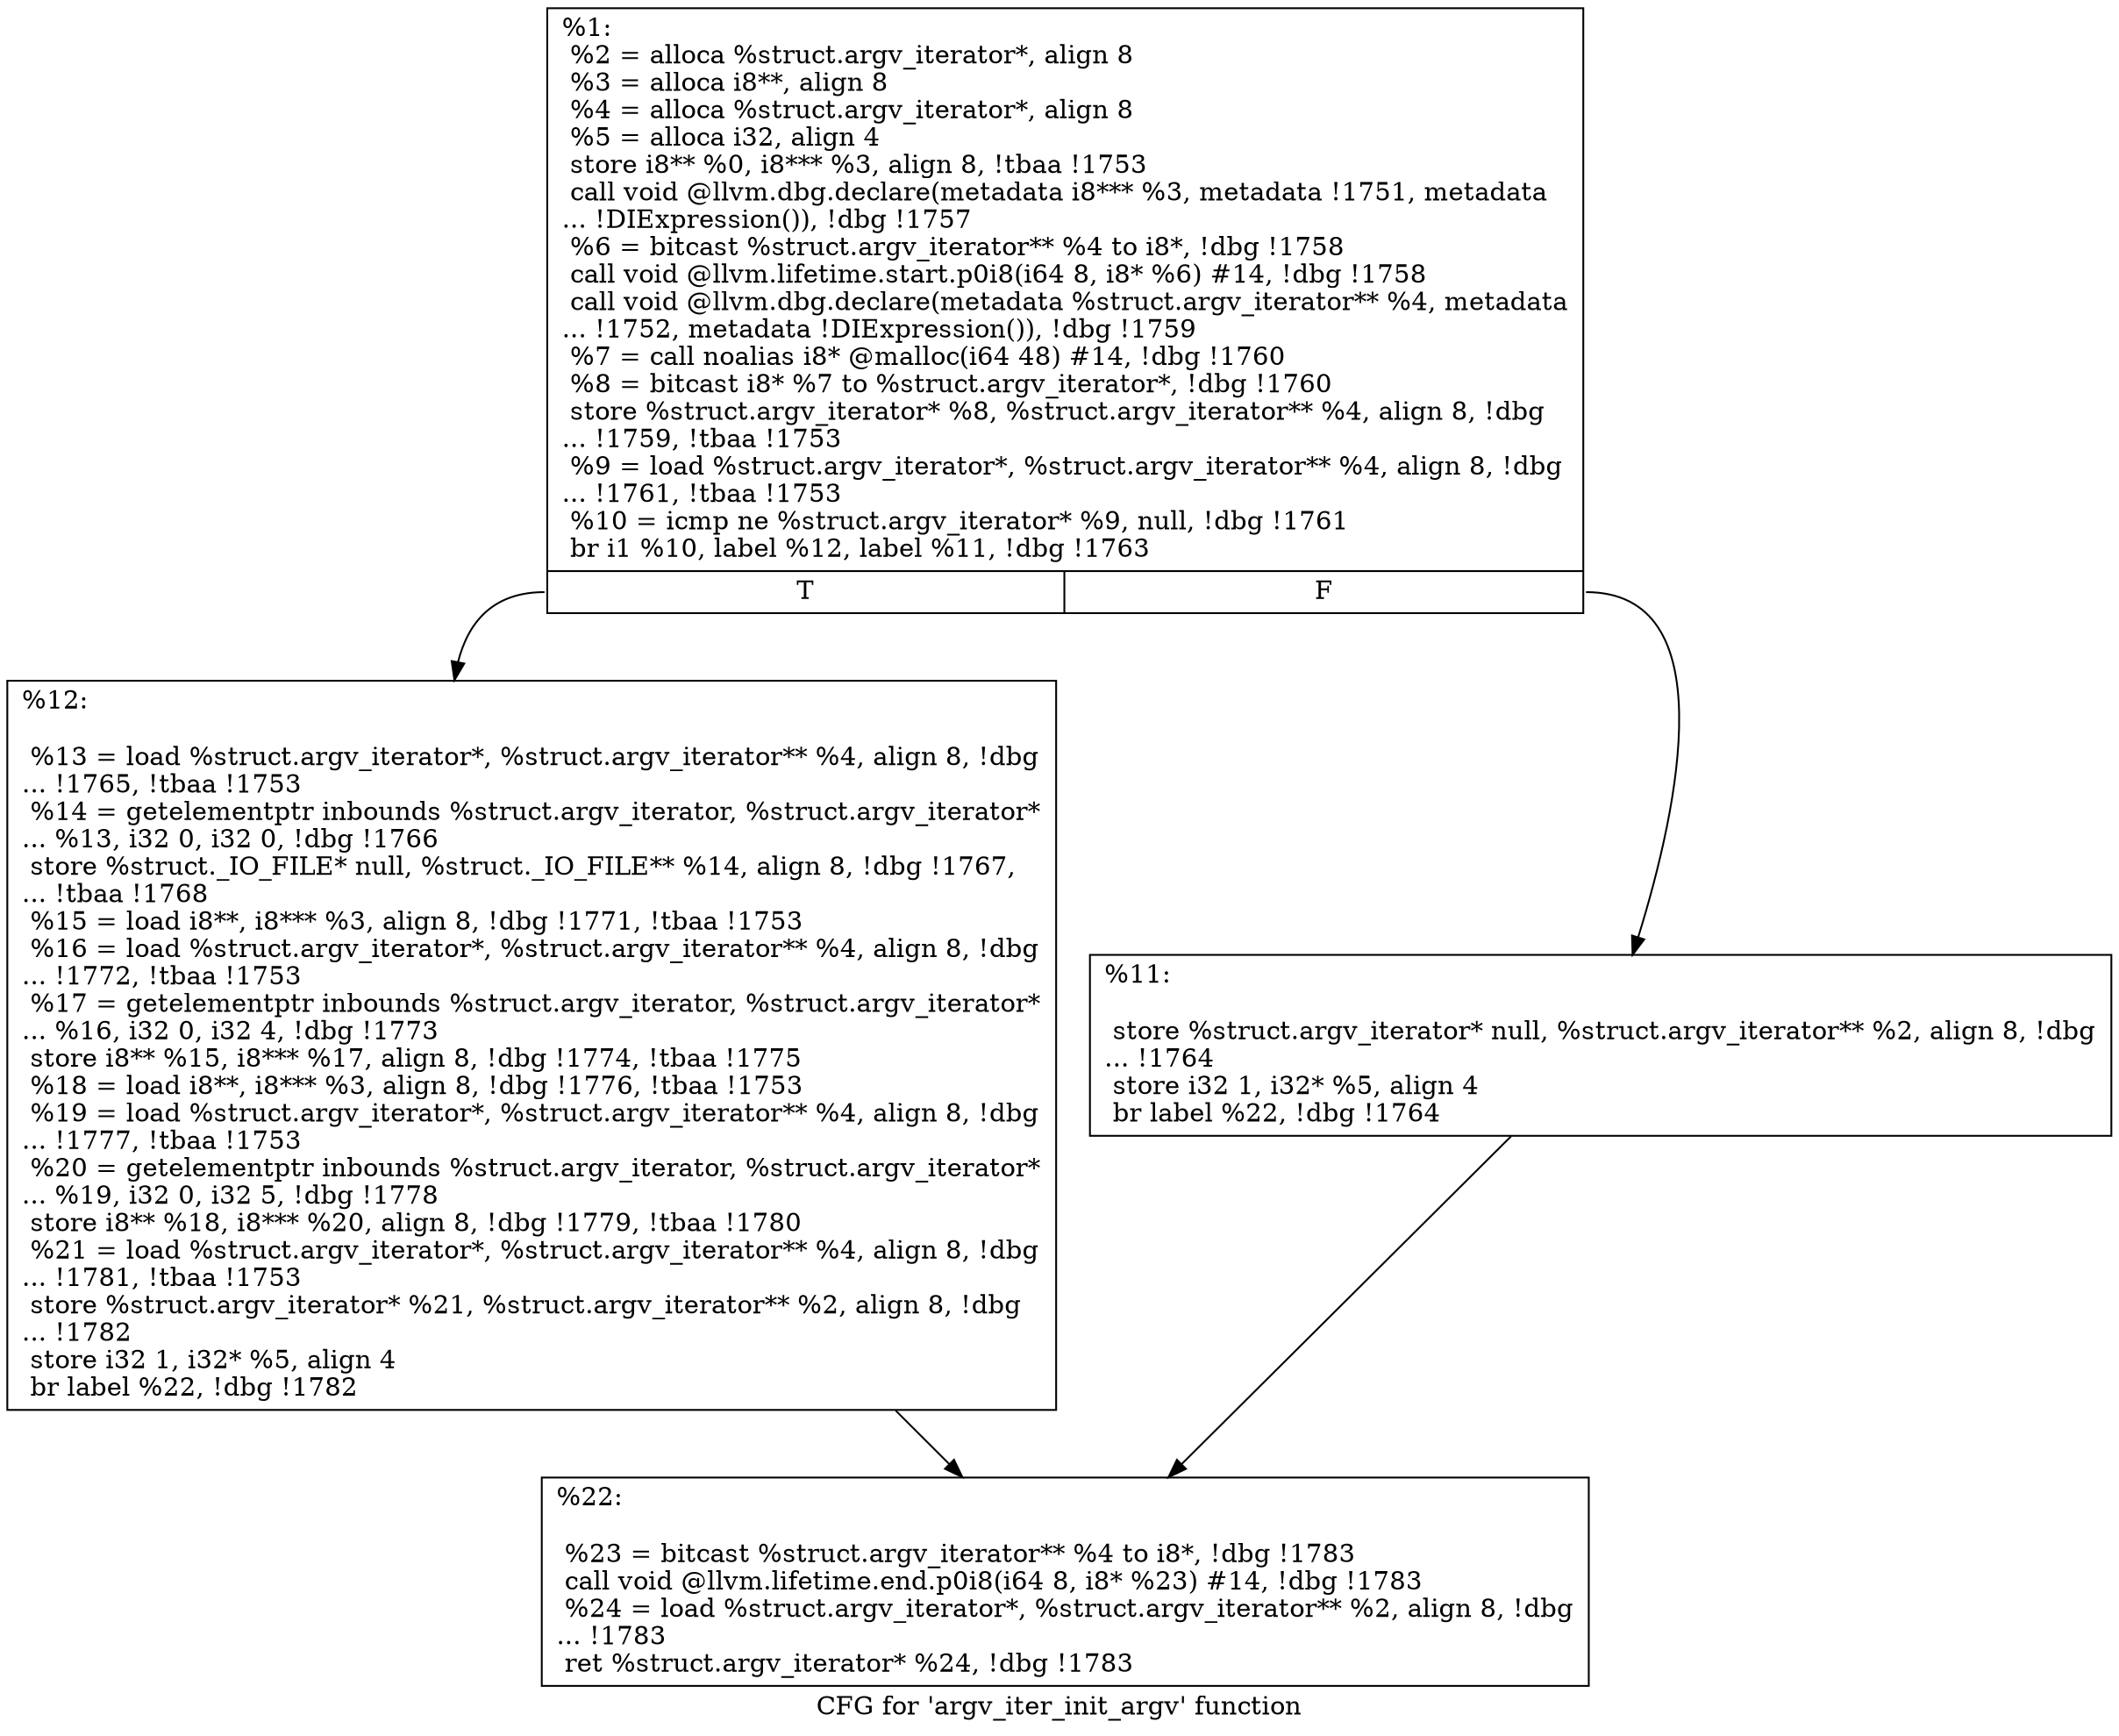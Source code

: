 digraph "CFG for 'argv_iter_init_argv' function" {
	label="CFG for 'argv_iter_init_argv' function";

	Node0x2849fb0 [shape=record,label="{%1:\l  %2 = alloca %struct.argv_iterator*, align 8\l  %3 = alloca i8**, align 8\l  %4 = alloca %struct.argv_iterator*, align 8\l  %5 = alloca i32, align 4\l  store i8** %0, i8*** %3, align 8, !tbaa !1753\l  call void @llvm.dbg.declare(metadata i8*** %3, metadata !1751, metadata\l... !DIExpression()), !dbg !1757\l  %6 = bitcast %struct.argv_iterator** %4 to i8*, !dbg !1758\l  call void @llvm.lifetime.start.p0i8(i64 8, i8* %6) #14, !dbg !1758\l  call void @llvm.dbg.declare(metadata %struct.argv_iterator** %4, metadata\l... !1752, metadata !DIExpression()), !dbg !1759\l  %7 = call noalias i8* @malloc(i64 48) #14, !dbg !1760\l  %8 = bitcast i8* %7 to %struct.argv_iterator*, !dbg !1760\l  store %struct.argv_iterator* %8, %struct.argv_iterator** %4, align 8, !dbg\l... !1759, !tbaa !1753\l  %9 = load %struct.argv_iterator*, %struct.argv_iterator** %4, align 8, !dbg\l... !1761, !tbaa !1753\l  %10 = icmp ne %struct.argv_iterator* %9, null, !dbg !1761\l  br i1 %10, label %12, label %11, !dbg !1763\l|{<s0>T|<s1>F}}"];
	Node0x2849fb0:s0 -> Node0x2850520;
	Node0x2849fb0:s1 -> Node0x284dd30;
	Node0x284dd30 [shape=record,label="{%11:\l\l  store %struct.argv_iterator* null, %struct.argv_iterator** %2, align 8, !dbg\l... !1764\l  store i32 1, i32* %5, align 4\l  br label %22, !dbg !1764\l}"];
	Node0x284dd30 -> Node0x2850570;
	Node0x2850520 [shape=record,label="{%12:\l\l  %13 = load %struct.argv_iterator*, %struct.argv_iterator** %4, align 8, !dbg\l... !1765, !tbaa !1753\l  %14 = getelementptr inbounds %struct.argv_iterator, %struct.argv_iterator*\l... %13, i32 0, i32 0, !dbg !1766\l  store %struct._IO_FILE* null, %struct._IO_FILE** %14, align 8, !dbg !1767,\l... !tbaa !1768\l  %15 = load i8**, i8*** %3, align 8, !dbg !1771, !tbaa !1753\l  %16 = load %struct.argv_iterator*, %struct.argv_iterator** %4, align 8, !dbg\l... !1772, !tbaa !1753\l  %17 = getelementptr inbounds %struct.argv_iterator, %struct.argv_iterator*\l... %16, i32 0, i32 4, !dbg !1773\l  store i8** %15, i8*** %17, align 8, !dbg !1774, !tbaa !1775\l  %18 = load i8**, i8*** %3, align 8, !dbg !1776, !tbaa !1753\l  %19 = load %struct.argv_iterator*, %struct.argv_iterator** %4, align 8, !dbg\l... !1777, !tbaa !1753\l  %20 = getelementptr inbounds %struct.argv_iterator, %struct.argv_iterator*\l... %19, i32 0, i32 5, !dbg !1778\l  store i8** %18, i8*** %20, align 8, !dbg !1779, !tbaa !1780\l  %21 = load %struct.argv_iterator*, %struct.argv_iterator** %4, align 8, !dbg\l... !1781, !tbaa !1753\l  store %struct.argv_iterator* %21, %struct.argv_iterator** %2, align 8, !dbg\l... !1782\l  store i32 1, i32* %5, align 4\l  br label %22, !dbg !1782\l}"];
	Node0x2850520 -> Node0x2850570;
	Node0x2850570 [shape=record,label="{%22:\l\l  %23 = bitcast %struct.argv_iterator** %4 to i8*, !dbg !1783\l  call void @llvm.lifetime.end.p0i8(i64 8, i8* %23) #14, !dbg !1783\l  %24 = load %struct.argv_iterator*, %struct.argv_iterator** %2, align 8, !dbg\l... !1783\l  ret %struct.argv_iterator* %24, !dbg !1783\l}"];
}
